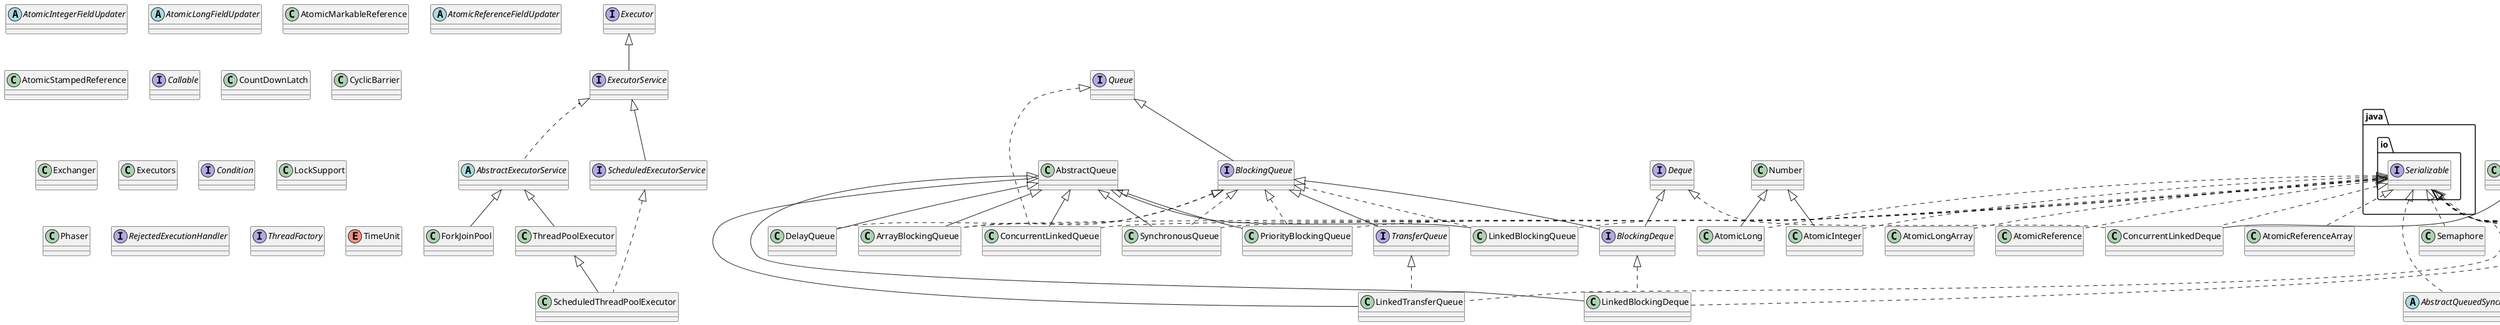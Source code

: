 @startuml

abstract class AbstractExecutorService implements ExecutorService
class ArrayBlockingQueue extends AbstractQueue implements BlockingQueue, java.io.Serializable
class AtomicBoolean implements java.io.Serializable
class AtomicInteger extends Number implements java.io.Serializable
class AtomicIntegerArray implements java.io.Serializable
abstract class  AtomicIntegerFieldUpdater
class AtomicLong extends Number implements java.io.Serializable
class AtomicLongArray implements java.io.Serializable
abstract class  AtomicLongFieldUpdater
class AtomicMarkableReference
class AtomicReference  implements java.io.Serializable
class AtomicReferenceArray implements java.io.Serializable
abstract class AtomicReferenceFieldUpdater
class AtomicStampedReference

interface BlockingDeque extends BlockingQueue, Deque
interface BlockingQueue extends Queue
class BrokenBarrierException extends Exception
interface Callable
class CancellationException extends IllegalStateException
interface CompletionService
class ConcurrentHashMap extends AbstractMap implements ConcurrentMap, Serializable
class ConcurrentLinkedDeque extends AbstractCollection implements Deque, java.io.Serializable
class ConcurrentLinkedQueue extends AbstractQueue implements Queue, java.io.Serializable
interface ConcurrentMap extends Map
interface ConcurrentNavigableMap extends ConcurrentMap, NavigableMap
class ConcurrentSkipListMap extends AbstractMap implements ConcurrentNavigableMap, Cloneable, java.io.Serializable
class ConcurrentSkipListSet extends AbstractSet implements NavigableSet, Cloneable, java.io.Serializable
class CopyOnWriteArrayList implements List, RandomAccess, Cloneable, java.io.Serializable
class CopyOnWriteArraySet extends AbstractSet implements java.io.Serializable
class CountDownLatch
class CyclicBarrier
interface Delayed extends Comparable
class DelayQueue extends AbstractQueue implements BlockingQueue
class Exchanger
class ExecutionException extends Exception
interface Executor
class ExecutorCompletionService implements CompletionService
class Executors
interface ExecutorService extends Executor
class ForkJoinPool extends AbstractExecutorService
abstract class ForkJoinTask implements Future, Serializable
class ForkJoinWorkerThread extends Thread
interface Future
class FutureTask implements RunnableFuture
class LinkedBlockingDeque extends AbstractQueue implements BlockingDeque,  java.io.Serializable
class LinkedBlockingQueue extends AbstractQueue implements BlockingQueue, java.io.Serializable
class LinkedTransferQueue extends AbstractQueue implements TransferQueue, java.io.Serializable
abstract class AbstractOwnableSynchronizer implements java.io.Serializable
abstract class AbstractQueuedLongSynchronizer extends AbstractOwnableSynchronizer implements java.io.Serializable
abstract class AbstractQueuedSynchronizer extends AbstractOwnableSynchronizer implements java.io.Serializable
interface Condition
interface Lock
class LockSupport

interface ReadWriteLock
class ReentrantLock implements Lock, java.io.Serializable
class ReentrantReadWriteLock implements ReadWriteLock, java.io.Serializable

class Phaser
class PriorityBlockingQueue extends AbstractQueue implements BlockingQueue, java.io.Serializable
abstract class RecursiveAction extends ForkJoinTask
abstract class RecursiveTask extends ForkJoinTask
class RejectedExecutionException extends RuntimeException
interface RejectedExecutionHandler
interface RunnableFuture extends Runnable, Future
interface RunnableScheduledFuture extends RunnableFuture, ScheduledFuture
interface ScheduledExecutorService extends ExecutorService
interface ScheduledFuture extends Delayed, Future
class ScheduledThreadPoolExecutor extends ThreadPoolExecutor implements ScheduledExecutorService
class Semaphore implements java.io.Serializable
class SynchronousQueue extends AbstractQueue implements BlockingQueue, java.io.Serializable
interface ThreadFactory
class ThreadLocalRandom extends Random
class ThreadPoolExecutor extends AbstractExecutorService
class TimeoutException extends Exception
enum TimeUnit
interface TransferQueue extends BlockingQueue


@enduml